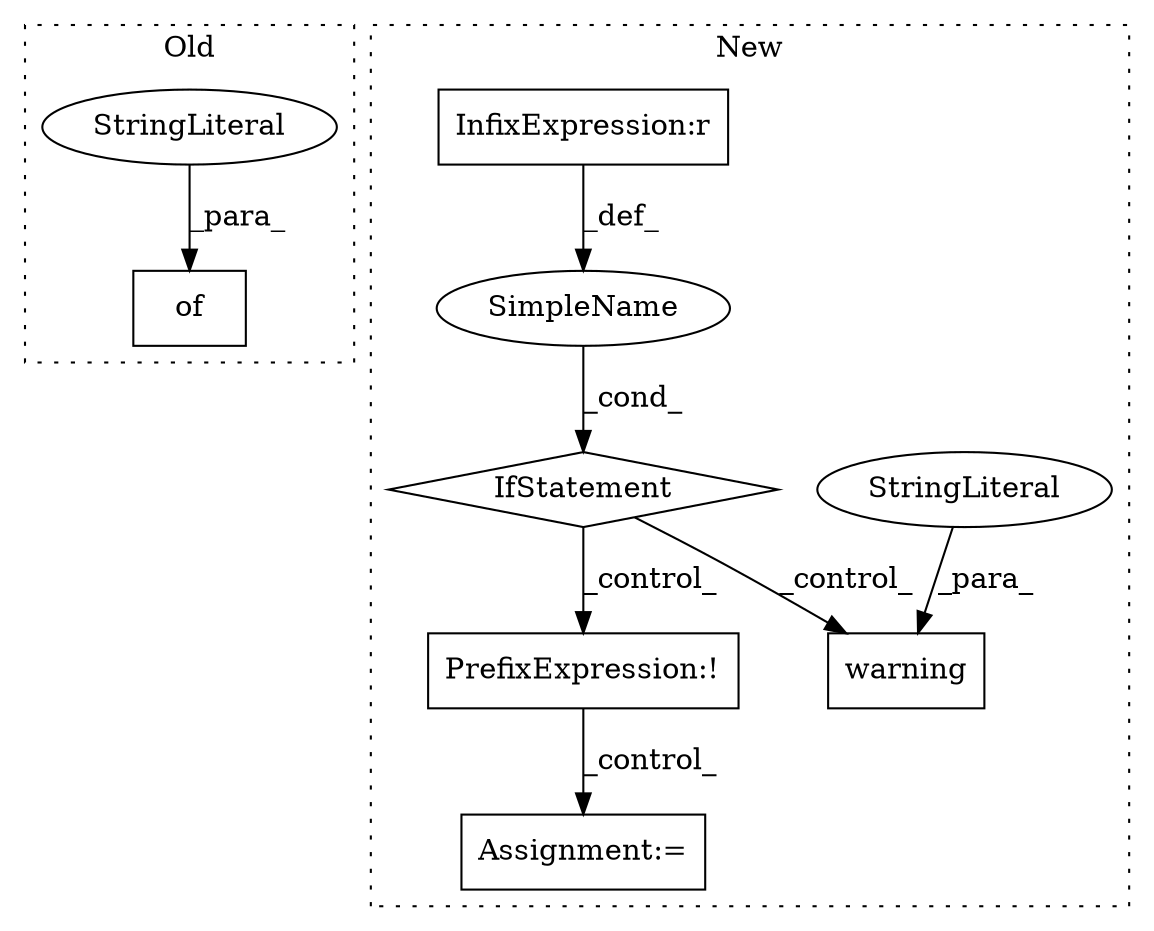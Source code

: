 digraph G {
subgraph cluster0 {
1 [label="of" a="32" s="4465,4502" l="3,1" shape="box"];
8 [label="StringLiteral" a="45" s="4468" l="15" shape="ellipse"];
label = "Old";
style="dotted";
}
subgraph cluster1 {
2 [label="warning" a="32" s="4878,4926" l="8,1" shape="box"];
3 [label="StringLiteral" a="45" s="4888" l="38" shape="ellipse"];
4 [label="IfStatement" a="25" s="4806,4863" l="4,2" shape="diamond"];
5 [label="SimpleName" a="42" s="" l="" shape="ellipse"];
6 [label="Assignment:=" a="7" s="5040" l="1" shape="box"];
7 [label="InfixExpression:r" a="27" s="4820" l="4" shape="box"];
9 [label="PrefixExpression:!" a="38" s="4939" l="1" shape="box"];
label = "New";
style="dotted";
}
3 -> 2 [label="_para_"];
4 -> 2 [label="_control_"];
4 -> 9 [label="_control_"];
5 -> 4 [label="_cond_"];
7 -> 5 [label="_def_"];
8 -> 1 [label="_para_"];
9 -> 6 [label="_control_"];
}